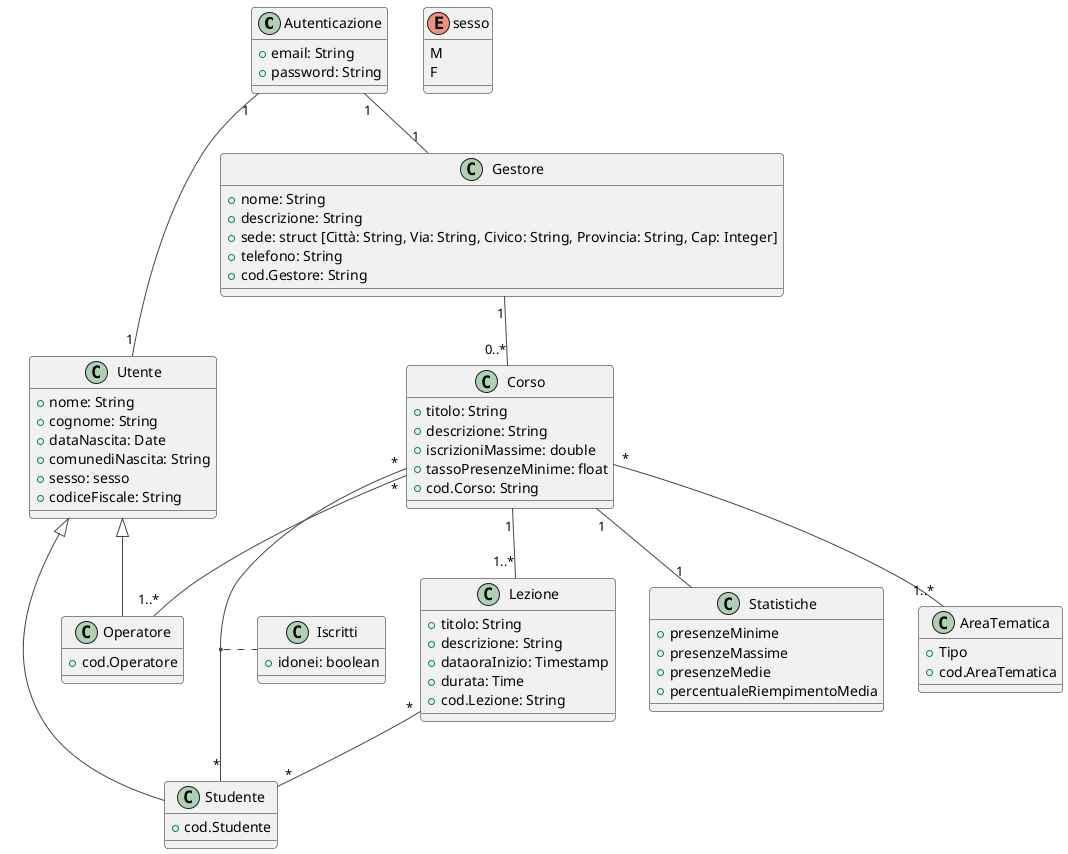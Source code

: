 @startuml

'https://plantuml.com/class-diagram
!theme vibrant
class Autenticazione {
  +email: String
  +password: String
}
Autenticazione "1" -- "1" Utente
Autenticazione "1" -- "1" Gestore
class Utente{
  +nome: String
  +cognome: String
  +dataNascita: Date
  +comunediNascita: String
  +sesso: sesso
  +codiceFiscale: String
}
class Gestore {
  +nome: String
  +descrizione: String
  +sede: struct [Città: String, Via: String, Civico: String, Provincia: String, Cap: Integer]
  +telefono: String
  +cod.Gestore: String
}
class Operatore{
  +cod.Operatore
}
class Studente{
  +cod.Studente
}
enum sesso{
M
F
}
Utente <|-- Operatore
Utente <|-- Studente
Gestore "1" -- "0..*" Corso
Corso "*" -- "*" Studente
Corso "*" -- "1..*" Operatore
class Corso{
  +titolo: String
  +descrizione: String
  +iscrizioniMassime: double
  +tassoPresenzeMinime: float
  +cod.Corso: String
}
class Lezione{
  +titolo: String
  +descrizione: String
  +dataoraInizio: Timestamp
  +durata: Time
  +cod.Lezione: String
}
Corso "1" -- "1..*" Lezione
(Corso, Studente) .. Iscritti
Lezione "*" -- "*" Studente
class Iscritti{
+idonei: boolean
}
class Statistiche{
  +presenzeMinime
  +presenzeMassime
  +presenzeMedie
  +percentualeRiempimentoMedia
}
Corso "1" -- "1" Statistiche
class AreaTematica{
  +Tipo
  +cod.AreaTematica
}
Corso "*" -- "1..*" AreaTematica

@enduml